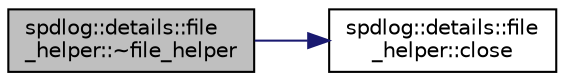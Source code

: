 digraph "spdlog::details::file_helper::~file_helper"
{
  edge [fontname="Helvetica",fontsize="10",labelfontname="Helvetica",labelfontsize="10"];
  node [fontname="Helvetica",fontsize="10",shape=record];
  rankdir="LR";
  Node1 [label="spdlog::details::file\l_helper::~file_helper",height=0.2,width=0.4,color="black", fillcolor="grey75", style="filled" fontcolor="black"];
  Node1 -> Node2 [color="midnightblue",fontsize="10",style="solid",fontname="Helvetica"];
  Node2 [label="spdlog::details::file\l_helper::close",height=0.2,width=0.4,color="black", fillcolor="white", style="filled",URL="$classspdlog_1_1details_1_1file__helper.html#a6a6d7a75014ae880857b4fe4fd01dc7a"];
}
